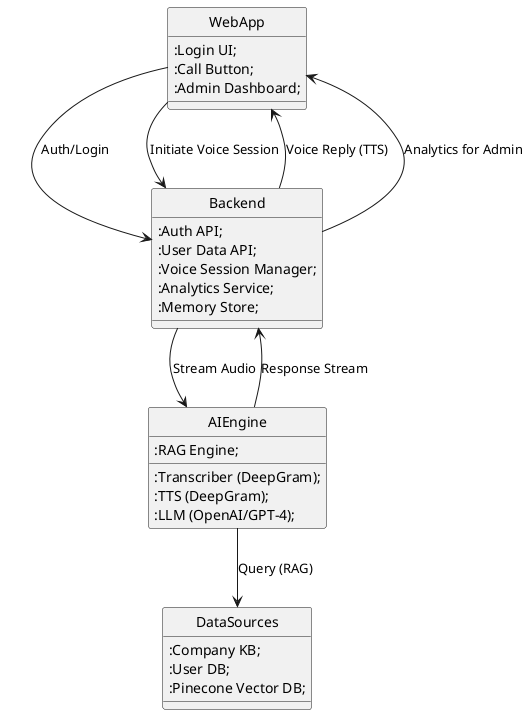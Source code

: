 
@startuml
!define RECTANGLE class
skinparam style strictuml

RECTANGLE WebApp {
  :Login UI;
  :Call Button;
  :Admin Dashboard;
}

RECTANGLE Backend {
  :Auth API;
  :User Data API;
  :Voice Session Manager;
  :Analytics Service;
  :Memory Store;
}

RECTANGLE AIEngine {
  :Transcriber (DeepGram);
  :TTS (DeepGram);
  :LLM (OpenAI/GPT-4);
  :RAG Engine;
}

RECTANGLE DataSources {
  :Company KB;
  :User DB;
  :Pinecone Vector DB;
}

WebApp --> Backend : Auth/Login
WebApp --> Backend : Initiate Voice Session
Backend --> AIEngine : Stream Audio
AIEngine --> DataSources : Query (RAG)
AIEngine --> Backend : Response Stream
Backend --> WebApp : Voice Reply (TTS)
Backend --> WebApp : Analytics for Admin
@enduml
